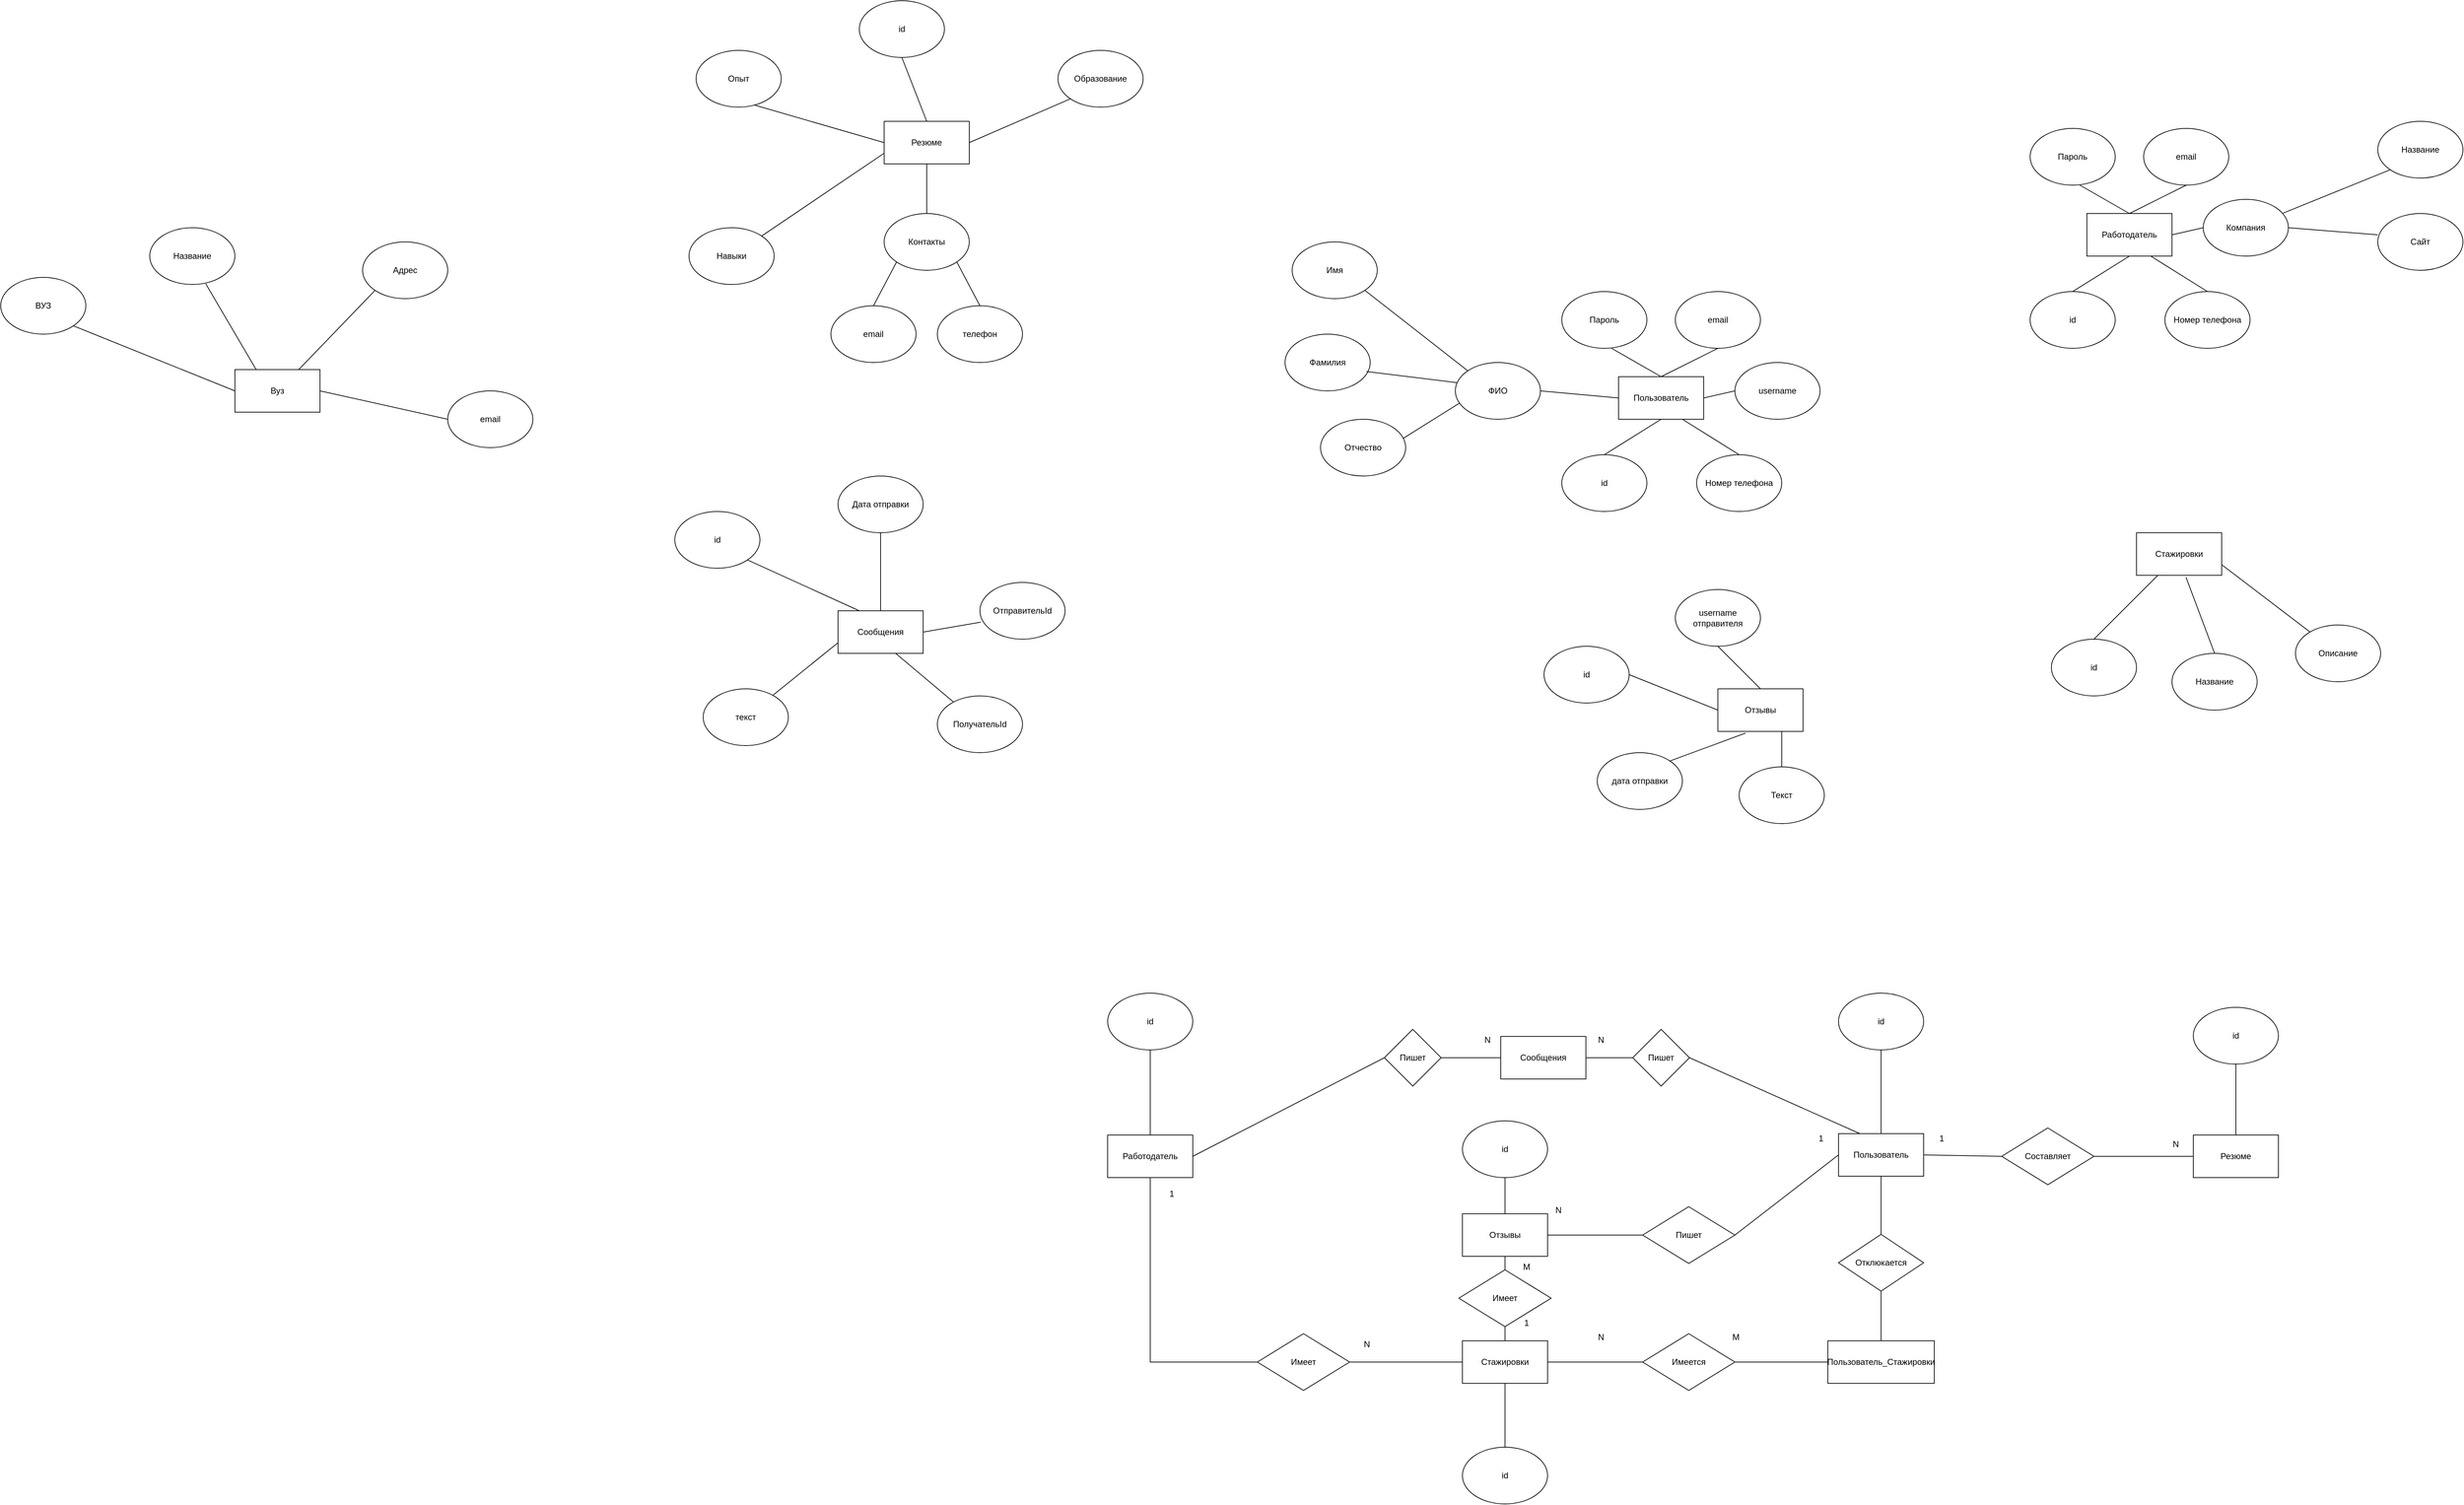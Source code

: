 <mxfile version="25.0.3">
  <diagram name="Страница — 1" id="295Qwzn2GE-KxjHTh411">
    <mxGraphModel dx="5949" dy="3119" grid="1" gridSize="10" guides="1" tooltips="1" connect="1" arrows="1" fold="1" page="1" pageScale="1" pageWidth="827" pageHeight="1169" math="0" shadow="0">
      <root>
        <mxCell id="0" />
        <mxCell id="1" parent="0" />
        <mxCell id="BakAv0Op0QZZxzusyK7l-1" value="Пользователь" style="rounded=0;whiteSpace=wrap;html=1;" parent="1" vertex="1">
          <mxGeometry x="520" y="300" width="120" height="60" as="geometry" />
        </mxCell>
        <mxCell id="BakAv0Op0QZZxzusyK7l-3" value="Сообщения" style="rounded=0;whiteSpace=wrap;html=1;" parent="1" vertex="1">
          <mxGeometry x="-580" y="630" width="120" height="60" as="geometry" />
        </mxCell>
        <mxCell id="BakAv0Op0QZZxzusyK7l-4" value="Отзывы" style="rounded=0;whiteSpace=wrap;html=1;" parent="1" vertex="1">
          <mxGeometry x="660" y="740" width="120" height="60" as="geometry" />
        </mxCell>
        <mxCell id="BakAv0Op0QZZxzusyK7l-5" value="Резюме" style="rounded=0;whiteSpace=wrap;html=1;" parent="1" vertex="1">
          <mxGeometry x="-515" y="-60" width="120" height="60" as="geometry" />
        </mxCell>
        <mxCell id="BakAv0Op0QZZxzusyK7l-9" value="ФИО" style="ellipse;whiteSpace=wrap;html=1;" parent="1" vertex="1">
          <mxGeometry x="290" y="280" width="120" height="80" as="geometry" />
        </mxCell>
        <mxCell id="BakAv0Op0QZZxzusyK7l-11" value="Пароль" style="ellipse;whiteSpace=wrap;html=1;" parent="1" vertex="1">
          <mxGeometry x="440" y="180" width="120" height="80" as="geometry" />
        </mxCell>
        <mxCell id="BakAv0Op0QZZxzusyK7l-12" value="email" style="ellipse;whiteSpace=wrap;html=1;" parent="1" vertex="1">
          <mxGeometry x="600" y="180" width="120" height="80" as="geometry" />
        </mxCell>
        <mxCell id="BakAv0Op0QZZxzusyK7l-15" value="" style="endArrow=none;html=1;rounded=0;exitX=0.585;exitY=1;exitDx=0;exitDy=0;exitPerimeter=0;entryX=0.5;entryY=0;entryDx=0;entryDy=0;" parent="1" source="BakAv0Op0QZZxzusyK7l-11" target="BakAv0Op0QZZxzusyK7l-1" edge="1">
          <mxGeometry width="50" height="50" relative="1" as="geometry">
            <mxPoint x="590" y="530" as="sourcePoint" />
            <mxPoint x="640" y="480" as="targetPoint" />
          </mxGeometry>
        </mxCell>
        <mxCell id="BakAv0Op0QZZxzusyK7l-16" value="" style="endArrow=none;html=1;rounded=0;entryX=0.5;entryY=1;entryDx=0;entryDy=0;exitX=0.5;exitY=0;exitDx=0;exitDy=0;" parent="1" source="BakAv0Op0QZZxzusyK7l-1" target="BakAv0Op0QZZxzusyK7l-12" edge="1">
          <mxGeometry width="50" height="50" relative="1" as="geometry">
            <mxPoint x="670" y="400" as="sourcePoint" />
            <mxPoint x="720" y="350" as="targetPoint" />
          </mxGeometry>
        </mxCell>
        <mxCell id="BakAv0Op0QZZxzusyK7l-17" value="username" style="ellipse;whiteSpace=wrap;html=1;" parent="1" vertex="1">
          <mxGeometry x="684" y="280" width="120" height="80" as="geometry" />
        </mxCell>
        <mxCell id="BakAv0Op0QZZxzusyK7l-18" value="" style="endArrow=none;html=1;rounded=0;entryX=0;entryY=0.5;entryDx=0;entryDy=0;exitX=1;exitY=0.5;exitDx=0;exitDy=0;" parent="1" source="BakAv0Op0QZZxzusyK7l-1" target="BakAv0Op0QZZxzusyK7l-17" edge="1">
          <mxGeometry width="50" height="50" relative="1" as="geometry">
            <mxPoint x="580" y="470" as="sourcePoint" />
            <mxPoint x="630" y="420" as="targetPoint" />
          </mxGeometry>
        </mxCell>
        <mxCell id="BakAv0Op0QZZxzusyK7l-19" value="Номер телефона" style="ellipse;whiteSpace=wrap;html=1;" parent="1" vertex="1">
          <mxGeometry x="630" y="410" width="120" height="80" as="geometry" />
        </mxCell>
        <mxCell id="BakAv0Op0QZZxzusyK7l-20" value="" style="endArrow=none;html=1;rounded=0;entryX=0.75;entryY=1;entryDx=0;entryDy=0;exitX=0.5;exitY=0;exitDx=0;exitDy=0;" parent="1" source="BakAv0Op0QZZxzusyK7l-19" target="BakAv0Op0QZZxzusyK7l-1" edge="1">
          <mxGeometry width="50" height="50" relative="1" as="geometry">
            <mxPoint x="470" y="560" as="sourcePoint" />
            <mxPoint x="520" y="510" as="targetPoint" />
          </mxGeometry>
        </mxCell>
        <mxCell id="BakAv0Op0QZZxzusyK7l-21" value="id" style="ellipse;whiteSpace=wrap;html=1;" parent="1" vertex="1">
          <mxGeometry x="440" y="410" width="120" height="80" as="geometry" />
        </mxCell>
        <mxCell id="BakAv0Op0QZZxzusyK7l-23" value="" style="endArrow=none;html=1;rounded=0;entryX=0.5;entryY=1;entryDx=0;entryDy=0;exitX=0.5;exitY=0;exitDx=0;exitDy=0;" parent="1" source="BakAv0Op0QZZxzusyK7l-21" target="BakAv0Op0QZZxzusyK7l-1" edge="1">
          <mxGeometry width="50" height="50" relative="1" as="geometry">
            <mxPoint x="590" y="570" as="sourcePoint" />
            <mxPoint x="640" y="520" as="targetPoint" />
          </mxGeometry>
        </mxCell>
        <mxCell id="BakAv0Op0QZZxzusyK7l-44" value="Стажировки" style="rounded=0;whiteSpace=wrap;html=1;" parent="1" vertex="1">
          <mxGeometry x="1250" y="520" width="120" height="60" as="geometry" />
        </mxCell>
        <mxCell id="BakAv0Op0QZZxzusyK7l-47" value="id" style="ellipse;whiteSpace=wrap;html=1;" parent="1" vertex="1">
          <mxGeometry x="1130" y="670" width="120" height="80" as="geometry" />
        </mxCell>
        <mxCell id="BakAv0Op0QZZxzusyK7l-48" value="" style="endArrow=none;html=1;rounded=0;entryX=0.25;entryY=1;entryDx=0;entryDy=0;exitX=0.5;exitY=0;exitDx=0;exitDy=0;" parent="1" source="BakAv0Op0QZZxzusyK7l-47" target="BakAv0Op0QZZxzusyK7l-44" edge="1">
          <mxGeometry width="50" height="50" relative="1" as="geometry">
            <mxPoint x="1320" y="740" as="sourcePoint" />
            <mxPoint x="1370" y="690" as="targetPoint" />
          </mxGeometry>
        </mxCell>
        <mxCell id="BakAv0Op0QZZxzusyK7l-53" value="Работодатель" style="rounded=0;whiteSpace=wrap;html=1;" parent="1" vertex="1">
          <mxGeometry x="-200" y="1369" width="120" height="60" as="geometry" />
        </mxCell>
        <mxCell id="BakAv0Op0QZZxzusyK7l-54" value="id" style="ellipse;whiteSpace=wrap;html=1;" parent="1" vertex="1">
          <mxGeometry x="-200" y="1169" width="120" height="80" as="geometry" />
        </mxCell>
        <mxCell id="BakAv0Op0QZZxzusyK7l-57" value="Имеется" style="rhombus;whiteSpace=wrap;html=1;" parent="1" vertex="1">
          <mxGeometry x="554" y="1649" width="130" height="80" as="geometry" />
        </mxCell>
        <mxCell id="BakAv0Op0QZZxzusyK7l-58" value="Стажировки" style="rounded=0;whiteSpace=wrap;html=1;" parent="1" vertex="1">
          <mxGeometry x="300" y="1659" width="120" height="60" as="geometry" />
        </mxCell>
        <mxCell id="BakAv0Op0QZZxzusyK7l-59" value="id" style="ellipse;whiteSpace=wrap;html=1;" parent="1" vertex="1">
          <mxGeometry x="300" y="1809" width="120" height="80" as="geometry" />
        </mxCell>
        <mxCell id="BakAv0Op0QZZxzusyK7l-60" value="" style="endArrow=none;html=1;rounded=0;entryX=0.5;entryY=1;entryDx=0;entryDy=0;exitX=0.5;exitY=0;exitDx=0;exitDy=0;" parent="1" source="BakAv0Op0QZZxzusyK7l-53" target="BakAv0Op0QZZxzusyK7l-54" edge="1">
          <mxGeometry width="50" height="50" relative="1" as="geometry">
            <mxPoint x="-140" y="1299" as="sourcePoint" />
            <mxPoint x="-90" y="1249" as="targetPoint" />
          </mxGeometry>
        </mxCell>
        <mxCell id="BakAv0Op0QZZxzusyK7l-68" value="1" style="text;html=1;align=center;verticalAlign=middle;resizable=0;points=[];autosize=1;strokeColor=none;fillColor=none;" parent="1" vertex="1">
          <mxGeometry x="375" y="1619" width="30" height="30" as="geometry" />
        </mxCell>
        <mxCell id="BakAv0Op0QZZxzusyK7l-69" value="1" style="text;html=1;align=center;verticalAlign=middle;resizable=0;points=[];autosize=1;strokeColor=none;fillColor=none;" parent="1" vertex="1">
          <mxGeometry x="-125" y="1437" width="30" height="30" as="geometry" />
        </mxCell>
        <mxCell id="8bTpmSat7IOIBBQfmD_l-1" value="Работодатель" style="rounded=0;whiteSpace=wrap;html=1;" parent="1" vertex="1">
          <mxGeometry x="1180" y="70" width="120" height="60" as="geometry" />
        </mxCell>
        <mxCell id="8bTpmSat7IOIBBQfmD_l-3" value="Пароль" style="ellipse;whiteSpace=wrap;html=1;" parent="1" vertex="1">
          <mxGeometry x="1100" y="-50" width="120" height="80" as="geometry" />
        </mxCell>
        <mxCell id="8bTpmSat7IOIBBQfmD_l-4" value="email" style="ellipse;whiteSpace=wrap;html=1;" parent="1" vertex="1">
          <mxGeometry x="1260" y="-50" width="120" height="80" as="geometry" />
        </mxCell>
        <mxCell id="8bTpmSat7IOIBBQfmD_l-5" value="" style="endArrow=none;html=1;rounded=0;exitX=0.585;exitY=1;exitDx=0;exitDy=0;exitPerimeter=0;entryX=0.5;entryY=0;entryDx=0;entryDy=0;" parent="1" source="8bTpmSat7IOIBBQfmD_l-3" target="8bTpmSat7IOIBBQfmD_l-1" edge="1">
          <mxGeometry width="50" height="50" relative="1" as="geometry">
            <mxPoint x="1250" y="300" as="sourcePoint" />
            <mxPoint x="1300" y="250" as="targetPoint" />
          </mxGeometry>
        </mxCell>
        <mxCell id="8bTpmSat7IOIBBQfmD_l-6" value="" style="endArrow=none;html=1;rounded=0;entryX=0.5;entryY=1;entryDx=0;entryDy=0;exitX=0.5;exitY=0;exitDx=0;exitDy=0;" parent="1" source="8bTpmSat7IOIBBQfmD_l-1" target="8bTpmSat7IOIBBQfmD_l-4" edge="1">
          <mxGeometry width="50" height="50" relative="1" as="geometry">
            <mxPoint x="1330" y="170" as="sourcePoint" />
            <mxPoint x="1380" y="120" as="targetPoint" />
          </mxGeometry>
        </mxCell>
        <mxCell id="8bTpmSat7IOIBBQfmD_l-7" value="Компания" style="ellipse;whiteSpace=wrap;html=1;" parent="1" vertex="1">
          <mxGeometry x="1344" y="50" width="120" height="80" as="geometry" />
        </mxCell>
        <mxCell id="8bTpmSat7IOIBBQfmD_l-8" value="" style="endArrow=none;html=1;rounded=0;entryX=0;entryY=0.5;entryDx=0;entryDy=0;exitX=1;exitY=0.5;exitDx=0;exitDy=0;" parent="1" source="8bTpmSat7IOIBBQfmD_l-1" target="8bTpmSat7IOIBBQfmD_l-7" edge="1">
          <mxGeometry width="50" height="50" relative="1" as="geometry">
            <mxPoint x="1240" y="240" as="sourcePoint" />
            <mxPoint x="1290" y="190" as="targetPoint" />
          </mxGeometry>
        </mxCell>
        <mxCell id="8bTpmSat7IOIBBQfmD_l-9" value="Номер телефона" style="ellipse;whiteSpace=wrap;html=1;" parent="1" vertex="1">
          <mxGeometry x="1290" y="180" width="120" height="80" as="geometry" />
        </mxCell>
        <mxCell id="8bTpmSat7IOIBBQfmD_l-10" value="" style="endArrow=none;html=1;rounded=0;entryX=0.75;entryY=1;entryDx=0;entryDy=0;exitX=0.5;exitY=0;exitDx=0;exitDy=0;" parent="1" source="8bTpmSat7IOIBBQfmD_l-9" target="8bTpmSat7IOIBBQfmD_l-1" edge="1">
          <mxGeometry width="50" height="50" relative="1" as="geometry">
            <mxPoint x="1130" y="330" as="sourcePoint" />
            <mxPoint x="1180" y="280" as="targetPoint" />
          </mxGeometry>
        </mxCell>
        <mxCell id="8bTpmSat7IOIBBQfmD_l-11" value="id" style="ellipse;whiteSpace=wrap;html=1;" parent="1" vertex="1">
          <mxGeometry x="1100" y="180" width="120" height="80" as="geometry" />
        </mxCell>
        <mxCell id="8bTpmSat7IOIBBQfmD_l-12" value="" style="endArrow=none;html=1;rounded=0;entryX=0.5;entryY=1;entryDx=0;entryDy=0;exitX=0.5;exitY=0;exitDx=0;exitDy=0;" parent="1" source="8bTpmSat7IOIBBQfmD_l-11" target="8bTpmSat7IOIBBQfmD_l-1" edge="1">
          <mxGeometry width="50" height="50" relative="1" as="geometry">
            <mxPoint x="1250" y="340" as="sourcePoint" />
            <mxPoint x="1300" y="290" as="targetPoint" />
          </mxGeometry>
        </mxCell>
        <mxCell id="8bTpmSat7IOIBBQfmD_l-13" value="Название" style="ellipse;whiteSpace=wrap;html=1;" parent="1" vertex="1">
          <mxGeometry x="1590" y="-60" width="120" height="80" as="geometry" />
        </mxCell>
        <mxCell id="8bTpmSat7IOIBBQfmD_l-14" value="" style="endArrow=none;html=1;rounded=0;entryX=0;entryY=1;entryDx=0;entryDy=0;exitX=0.938;exitY=0.243;exitDx=0;exitDy=0;exitPerimeter=0;" parent="1" source="8bTpmSat7IOIBBQfmD_l-7" target="8bTpmSat7IOIBBQfmD_l-13" edge="1">
          <mxGeometry width="50" height="50" relative="1" as="geometry">
            <mxPoint x="1580" y="110" as="sourcePoint" />
            <mxPoint x="1630" y="60" as="targetPoint" />
          </mxGeometry>
        </mxCell>
        <mxCell id="8bTpmSat7IOIBBQfmD_l-15" value="Сайт" style="ellipse;whiteSpace=wrap;html=1;" parent="1" vertex="1">
          <mxGeometry x="1590" y="70" width="120" height="80" as="geometry" />
        </mxCell>
        <mxCell id="8bTpmSat7IOIBBQfmD_l-16" value="" style="endArrow=none;html=1;rounded=0;entryX=0;entryY=0.375;entryDx=0;entryDy=0;entryPerimeter=0;exitX=1;exitY=0.5;exitDx=0;exitDy=0;" parent="1" source="8bTpmSat7IOIBBQfmD_l-7" target="8bTpmSat7IOIBBQfmD_l-15" edge="1">
          <mxGeometry width="50" height="50" relative="1" as="geometry">
            <mxPoint x="1510" y="200" as="sourcePoint" />
            <mxPoint x="1560" y="150" as="targetPoint" />
          </mxGeometry>
        </mxCell>
        <mxCell id="8bTpmSat7IOIBBQfmD_l-17" value="id" style="ellipse;whiteSpace=wrap;html=1;" parent="1" vertex="1">
          <mxGeometry x="415" y="680" width="120" height="80" as="geometry" />
        </mxCell>
        <mxCell id="8bTpmSat7IOIBBQfmD_l-18" value="дата отправки" style="ellipse;whiteSpace=wrap;html=1;" parent="1" vertex="1">
          <mxGeometry x="490" y="830" width="120" height="80" as="geometry" />
        </mxCell>
        <mxCell id="8bTpmSat7IOIBBQfmD_l-19" value="Текст" style="ellipse;whiteSpace=wrap;html=1;" parent="1" vertex="1">
          <mxGeometry x="690" y="850" width="120" height="80" as="geometry" />
        </mxCell>
        <mxCell id="8bTpmSat7IOIBBQfmD_l-20" value="" style="endArrow=none;html=1;rounded=0;entryX=0;entryY=0.5;entryDx=0;entryDy=0;exitX=1;exitY=0.5;exitDx=0;exitDy=0;" parent="1" source="8bTpmSat7IOIBBQfmD_l-17" target="BakAv0Op0QZZxzusyK7l-4" edge="1">
          <mxGeometry width="50" height="50" relative="1" as="geometry">
            <mxPoint x="500" y="820" as="sourcePoint" />
            <mxPoint x="550" y="770" as="targetPoint" />
          </mxGeometry>
        </mxCell>
        <mxCell id="8bTpmSat7IOIBBQfmD_l-21" value="" style="endArrow=none;html=1;rounded=0;entryX=0.325;entryY=1.04;entryDx=0;entryDy=0;entryPerimeter=0;exitX=1;exitY=0;exitDx=0;exitDy=0;" parent="1" source="8bTpmSat7IOIBBQfmD_l-18" target="BakAv0Op0QZZxzusyK7l-4" edge="1">
          <mxGeometry width="50" height="50" relative="1" as="geometry">
            <mxPoint x="560" y="880" as="sourcePoint" />
            <mxPoint x="610" y="830" as="targetPoint" />
          </mxGeometry>
        </mxCell>
        <mxCell id="8bTpmSat7IOIBBQfmD_l-22" value="" style="endArrow=none;html=1;rounded=0;entryX=0.75;entryY=1;entryDx=0;entryDy=0;exitX=0.5;exitY=0;exitDx=0;exitDy=0;" parent="1" source="8bTpmSat7IOIBBQfmD_l-19" target="BakAv0Op0QZZxzusyK7l-4" edge="1">
          <mxGeometry width="50" height="50" relative="1" as="geometry">
            <mxPoint x="750" y="870" as="sourcePoint" />
            <mxPoint x="800" y="820" as="targetPoint" />
          </mxGeometry>
        </mxCell>
        <mxCell id="8bTpmSat7IOIBBQfmD_l-23" value="id" style="ellipse;whiteSpace=wrap;html=1;" parent="1" vertex="1">
          <mxGeometry x="-810" y="490" width="120" height="80" as="geometry" />
        </mxCell>
        <mxCell id="8bTpmSat7IOIBBQfmD_l-24" value="Дата отправки" style="ellipse;whiteSpace=wrap;html=1;" parent="1" vertex="1">
          <mxGeometry x="-580" y="440" width="120" height="80" as="geometry" />
        </mxCell>
        <mxCell id="8bTpmSat7IOIBBQfmD_l-25" value="ОтправительId" style="ellipse;whiteSpace=wrap;html=1;" parent="1" vertex="1">
          <mxGeometry x="-380" y="590" width="120" height="80" as="geometry" />
        </mxCell>
        <mxCell id="8bTpmSat7IOIBBQfmD_l-26" value="текст" style="ellipse;whiteSpace=wrap;html=1;" parent="1" vertex="1">
          <mxGeometry x="-770" y="740" width="120" height="80" as="geometry" />
        </mxCell>
        <mxCell id="8bTpmSat7IOIBBQfmD_l-27" value="username отправителя" style="ellipse;whiteSpace=wrap;html=1;" parent="1" vertex="1">
          <mxGeometry x="600" y="600" width="120" height="80" as="geometry" />
        </mxCell>
        <mxCell id="8bTpmSat7IOIBBQfmD_l-28" value="" style="endArrow=none;html=1;rounded=0;entryX=0.5;entryY=1;entryDx=0;entryDy=0;exitX=0.5;exitY=0;exitDx=0;exitDy=0;" parent="1" source="BakAv0Op0QZZxzusyK7l-4" target="8bTpmSat7IOIBBQfmD_l-27" edge="1">
          <mxGeometry width="50" height="50" relative="1" as="geometry">
            <mxPoint x="680" y="750" as="sourcePoint" />
            <mxPoint x="730" y="700" as="targetPoint" />
          </mxGeometry>
        </mxCell>
        <mxCell id="8bTpmSat7IOIBBQfmD_l-29" value="" style="endArrow=none;html=1;rounded=0;entryX=0;entryY=0.75;entryDx=0;entryDy=0;" parent="1" source="8bTpmSat7IOIBBQfmD_l-26" target="BakAv0Op0QZZxzusyK7l-3" edge="1">
          <mxGeometry width="50" height="50" relative="1" as="geometry">
            <mxPoint x="-690" y="680" as="sourcePoint" />
            <mxPoint x="-640" y="630" as="targetPoint" />
          </mxGeometry>
        </mxCell>
        <mxCell id="8bTpmSat7IOIBBQfmD_l-30" value="" style="endArrow=none;html=1;rounded=0;entryX=0.25;entryY=0;entryDx=0;entryDy=0;exitX=1;exitY=1;exitDx=0;exitDy=0;" parent="1" source="8bTpmSat7IOIBBQfmD_l-23" target="BakAv0Op0QZZxzusyK7l-3" edge="1">
          <mxGeometry width="50" height="50" relative="1" as="geometry">
            <mxPoint x="-730" y="640" as="sourcePoint" />
            <mxPoint x="-680" y="590" as="targetPoint" />
          </mxGeometry>
        </mxCell>
        <mxCell id="8bTpmSat7IOIBBQfmD_l-31" value="" style="endArrow=none;html=1;rounded=0;entryX=0.5;entryY=1;entryDx=0;entryDy=0;exitX=0.5;exitY=0;exitDx=0;exitDy=0;" parent="1" source="BakAv0Op0QZZxzusyK7l-3" target="8bTpmSat7IOIBBQfmD_l-24" edge="1">
          <mxGeometry width="50" height="50" relative="1" as="geometry">
            <mxPoint x="-500" y="620" as="sourcePoint" />
            <mxPoint x="-450" y="570" as="targetPoint" />
          </mxGeometry>
        </mxCell>
        <mxCell id="8bTpmSat7IOIBBQfmD_l-32" value="" style="endArrow=none;html=1;rounded=0;entryX=0.011;entryY=0.7;entryDx=0;entryDy=0;entryPerimeter=0;exitX=1;exitY=0.5;exitDx=0;exitDy=0;" parent="1" source="BakAv0Op0QZZxzusyK7l-3" target="8bTpmSat7IOIBBQfmD_l-25" edge="1">
          <mxGeometry width="50" height="50" relative="1" as="geometry">
            <mxPoint x="-440" y="760" as="sourcePoint" />
            <mxPoint x="-390" y="710" as="targetPoint" />
          </mxGeometry>
        </mxCell>
        <mxCell id="eR9YOrlXzDN1ILn9ln-8-1" value="Пользователь" style="rounded=0;whiteSpace=wrap;html=1;" parent="1" vertex="1">
          <mxGeometry x="830" y="1367" width="120" height="60" as="geometry" />
        </mxCell>
        <mxCell id="eR9YOrlXzDN1ILn9ln-8-2" value="id" style="ellipse;whiteSpace=wrap;html=1;" parent="1" vertex="1">
          <mxGeometry x="830" y="1169" width="120" height="80" as="geometry" />
        </mxCell>
        <mxCell id="eR9YOrlXzDN1ILn9ln-8-3" value="Отклюкается" style="rhombus;whiteSpace=wrap;html=1;" parent="1" vertex="1">
          <mxGeometry x="830" y="1509" width="120" height="80" as="geometry" />
        </mxCell>
        <mxCell id="eR9YOrlXzDN1ILn9ln-8-4" value="" style="endArrow=none;html=1;rounded=0;entryX=0.5;entryY=1;entryDx=0;entryDy=0;exitX=0.5;exitY=0;exitDx=0;exitDy=0;" parent="1" source="eR9YOrlXzDN1ILn9ln-8-1" target="eR9YOrlXzDN1ILn9ln-8-2" edge="1">
          <mxGeometry width="50" height="50" relative="1" as="geometry">
            <mxPoint x="890" y="1299" as="sourcePoint" />
            <mxPoint x="940" y="1249" as="targetPoint" />
          </mxGeometry>
        </mxCell>
        <mxCell id="eR9YOrlXzDN1ILn9ln-8-5" value="" style="endArrow=none;html=1;rounded=0;entryX=0.5;entryY=1;entryDx=0;entryDy=0;exitX=0.5;exitY=0;exitDx=0;exitDy=0;" parent="1" source="eR9YOrlXzDN1ILn9ln-8-3" target="eR9YOrlXzDN1ILn9ln-8-1" edge="1">
          <mxGeometry width="50" height="50" relative="1" as="geometry">
            <mxPoint x="920" y="1549" as="sourcePoint" />
            <mxPoint x="920" y="1429" as="targetPoint" />
          </mxGeometry>
        </mxCell>
        <mxCell id="eR9YOrlXzDN1ILn9ln-8-7" value="Пользователь_Стажировки" style="rounded=0;whiteSpace=wrap;html=1;" parent="1" vertex="1">
          <mxGeometry x="815" y="1659" width="150" height="60" as="geometry" />
        </mxCell>
        <mxCell id="eR9YOrlXzDN1ILn9ln-8-8" value="N" style="text;html=1;align=center;verticalAlign=middle;resizable=0;points=[];autosize=1;strokeColor=none;fillColor=none;" parent="1" vertex="1">
          <mxGeometry x="480" y="1639" width="30" height="30" as="geometry" />
        </mxCell>
        <mxCell id="eR9YOrlXzDN1ILn9ln-8-9" value="M" style="text;html=1;align=center;verticalAlign=middle;resizable=0;points=[];autosize=1;strokeColor=none;fillColor=none;" parent="1" vertex="1">
          <mxGeometry x="670" y="1639" width="30" height="30" as="geometry" />
        </mxCell>
        <mxCell id="eR9YOrlXzDN1ILn9ln-8-10" value="" style="endArrow=none;html=1;rounded=0;entryX=0;entryY=0.5;entryDx=0;entryDy=0;exitX=1;exitY=0.5;exitDx=0;exitDy=0;" parent="1" source="BakAv0Op0QZZxzusyK7l-57" target="eR9YOrlXzDN1ILn9ln-8-7" edge="1">
          <mxGeometry width="50" height="50" relative="1" as="geometry">
            <mxPoint x="440" y="1649" as="sourcePoint" />
            <mxPoint x="490" y="1599" as="targetPoint" />
          </mxGeometry>
        </mxCell>
        <mxCell id="eR9YOrlXzDN1ILn9ln-8-25" value="Резюме" style="rounded=0;whiteSpace=wrap;html=1;" parent="1" vertex="1">
          <mxGeometry x="1330" y="1369" width="120" height="60" as="geometry" />
        </mxCell>
        <mxCell id="eR9YOrlXzDN1ILn9ln-8-26" value="id" style="ellipse;whiteSpace=wrap;html=1;" parent="1" vertex="1">
          <mxGeometry x="1330" y="1189" width="120" height="80" as="geometry" />
        </mxCell>
        <mxCell id="eR9YOrlXzDN1ILn9ln-8-28" value="" style="endArrow=none;html=1;rounded=0;entryX=0.5;entryY=1;entryDx=0;entryDy=0;exitX=0.5;exitY=0;exitDx=0;exitDy=0;" parent="1" source="eR9YOrlXzDN1ILn9ln-8-25" target="eR9YOrlXzDN1ILn9ln-8-26" edge="1">
          <mxGeometry width="50" height="50" relative="1" as="geometry">
            <mxPoint x="1520" y="1479" as="sourcePoint" />
            <mxPoint x="1570" y="1429" as="targetPoint" />
          </mxGeometry>
        </mxCell>
        <mxCell id="eR9YOrlXzDN1ILn9ln-8-30" value="N" style="text;html=1;align=center;verticalAlign=middle;resizable=0;points=[];autosize=1;strokeColor=none;fillColor=none;" parent="1" vertex="1">
          <mxGeometry x="1290" y="1367" width="30" height="30" as="geometry" />
        </mxCell>
        <mxCell id="eR9YOrlXzDN1ILn9ln-8-33" value="" style="endArrow=none;html=1;rounded=0;exitX=1;exitY=0.5;exitDx=0;exitDy=0;entryX=0;entryY=0.5;entryDx=0;entryDy=0;" parent="1" source="eR9YOrlXzDN1ILn9ln-8-1" target="eR9YOrlXzDN1ILn9ln-8-34" edge="1">
          <mxGeometry width="50" height="50" relative="1" as="geometry">
            <mxPoint x="1030" y="1449" as="sourcePoint" />
            <mxPoint x="1060" y="1389" as="targetPoint" />
          </mxGeometry>
        </mxCell>
        <mxCell id="eR9YOrlXzDN1ILn9ln-8-34" value="Составляет" style="rhombus;whiteSpace=wrap;html=1;" parent="1" vertex="1">
          <mxGeometry x="1060" y="1359" width="130" height="80" as="geometry" />
        </mxCell>
        <mxCell id="eR9YOrlXzDN1ILn9ln-8-35" value="" style="endArrow=none;html=1;rounded=0;entryX=0;entryY=0.5;entryDx=0;entryDy=0;exitX=1;exitY=0.5;exitDx=0;exitDy=0;" parent="1" source="eR9YOrlXzDN1ILn9ln-8-34" target="eR9YOrlXzDN1ILn9ln-8-25" edge="1">
          <mxGeometry width="50" height="50" relative="1" as="geometry">
            <mxPoint x="1190" y="1539" as="sourcePoint" />
            <mxPoint x="1320" y="1397" as="targetPoint" />
          </mxGeometry>
        </mxCell>
        <mxCell id="eR9YOrlXzDN1ILn9ln-8-37" value="" style="endArrow=none;html=1;rounded=0;entryX=0.5;entryY=1;entryDx=0;entryDy=0;exitX=0.5;exitY=0;exitDx=0;exitDy=0;" parent="1" source="BakAv0Op0QZZxzusyK7l-59" target="BakAv0Op0QZZxzusyK7l-58" edge="1">
          <mxGeometry width="50" height="50" relative="1" as="geometry">
            <mxPoint x="300" y="1809" as="sourcePoint" />
            <mxPoint x="350" y="1759" as="targetPoint" />
          </mxGeometry>
        </mxCell>
        <mxCell id="eR9YOrlXzDN1ILn9ln-8-38" value="" style="endArrow=none;html=1;rounded=0;entryX=0.581;entryY=1.045;entryDx=0;entryDy=0;entryPerimeter=0;exitX=0.5;exitY=0;exitDx=0;exitDy=0;" parent="1" source="eR9YOrlXzDN1ILn9ln-8-39" target="BakAv0Op0QZZxzusyK7l-44" edge="1">
          <mxGeometry width="50" height="50" relative="1" as="geometry">
            <mxPoint x="1370" y="740" as="sourcePoint" />
            <mxPoint x="1420" y="690" as="targetPoint" />
          </mxGeometry>
        </mxCell>
        <mxCell id="eR9YOrlXzDN1ILn9ln-8-39" value="Название" style="ellipse;whiteSpace=wrap;html=1;" parent="1" vertex="1">
          <mxGeometry x="1300" y="690" width="120" height="80" as="geometry" />
        </mxCell>
        <mxCell id="eR9YOrlXzDN1ILn9ln-8-40" value="Описание" style="ellipse;whiteSpace=wrap;html=1;" parent="1" vertex="1">
          <mxGeometry x="1474" y="650" width="120" height="80" as="geometry" />
        </mxCell>
        <mxCell id="eR9YOrlXzDN1ILn9ln-8-41" value="" style="endArrow=none;html=1;rounded=0;entryX=1;entryY=0.75;entryDx=0;entryDy=0;" parent="1" source="eR9YOrlXzDN1ILn9ln-8-40" target="BakAv0Op0QZZxzusyK7l-44" edge="1">
          <mxGeometry width="50" height="50" relative="1" as="geometry">
            <mxPoint x="1490" y="640" as="sourcePoint" />
            <mxPoint x="1540" y="590" as="targetPoint" />
          </mxGeometry>
        </mxCell>
        <mxCell id="eR9YOrlXzDN1ILn9ln-8-42" value="1" style="text;html=1;align=center;verticalAlign=middle;resizable=0;points=[];autosize=1;strokeColor=none;fillColor=none;" parent="1" vertex="1">
          <mxGeometry x="790" y="1359" width="30" height="30" as="geometry" />
        </mxCell>
        <mxCell id="eR9YOrlXzDN1ILn9ln-8-43" value="Имеет" style="rhombus;whiteSpace=wrap;html=1;" parent="1" vertex="1">
          <mxGeometry x="11" y="1649" width="130" height="80" as="geometry" />
        </mxCell>
        <mxCell id="eR9YOrlXzDN1ILn9ln-8-44" value="" style="endArrow=none;html=1;rounded=0;entryX=0;entryY=0.5;entryDx=0;entryDy=0;exitX=1;exitY=0.5;exitDx=0;exitDy=0;" parent="1" source="eR9YOrlXzDN1ILn9ln-8-43" target="BakAv0Op0QZZxzusyK7l-58" edge="1">
          <mxGeometry width="50" height="50" relative="1" as="geometry">
            <mxPoint x="180" y="1709" as="sourcePoint" />
            <mxPoint x="230" y="1659" as="targetPoint" />
          </mxGeometry>
        </mxCell>
        <mxCell id="eR9YOrlXzDN1ILn9ln-8-45" value="N" style="text;html=1;align=center;verticalAlign=middle;resizable=0;points=[];autosize=1;strokeColor=none;fillColor=none;" parent="1" vertex="1">
          <mxGeometry x="150" y="1649" width="30" height="30" as="geometry" />
        </mxCell>
        <mxCell id="eR9YOrlXzDN1ILn9ln-8-46" value="" style="endArrow=none;html=1;rounded=0;entryX=0.5;entryY=1;entryDx=0;entryDy=0;exitX=0;exitY=0.5;exitDx=0;exitDy=0;" parent="1" source="eR9YOrlXzDN1ILn9ln-8-43" target="BakAv0Op0QZZxzusyK7l-53" edge="1">
          <mxGeometry width="50" height="50" relative="1" as="geometry">
            <mxPoint x="-140" y="1559" as="sourcePoint" />
            <mxPoint x="-90" y="1509" as="targetPoint" />
            <Array as="points">
              <mxPoint x="-140" y="1689" />
            </Array>
          </mxGeometry>
        </mxCell>
        <mxCell id="eR9YOrlXzDN1ILn9ln-8-47" value="" style="endArrow=none;html=1;rounded=0;entryX=0;entryY=0.5;entryDx=0;entryDy=0;exitX=1;exitY=0.5;exitDx=0;exitDy=0;" parent="1" source="BakAv0Op0QZZxzusyK7l-58" target="BakAv0Op0QZZxzusyK7l-57" edge="1">
          <mxGeometry width="50" height="50" relative="1" as="geometry">
            <mxPoint x="400" y="1799" as="sourcePoint" />
            <mxPoint x="450" y="1749" as="targetPoint" />
          </mxGeometry>
        </mxCell>
        <mxCell id="eR9YOrlXzDN1ILn9ln-8-48" value="" style="endArrow=none;html=1;rounded=0;entryX=0.5;entryY=1;entryDx=0;entryDy=0;exitX=0.5;exitY=0;exitDx=0;exitDy=0;" parent="1" source="eR9YOrlXzDN1ILn9ln-8-7" target="eR9YOrlXzDN1ILn9ln-8-3" edge="1">
          <mxGeometry width="50" height="50" relative="1" as="geometry">
            <mxPoint x="880" y="1649" as="sourcePoint" />
            <mxPoint x="930" y="1599" as="targetPoint" />
          </mxGeometry>
        </mxCell>
        <mxCell id="eR9YOrlXzDN1ILn9ln-8-49" value="Отзывы" style="rounded=0;whiteSpace=wrap;html=1;" parent="1" vertex="1">
          <mxGeometry x="300" y="1480" width="120" height="60" as="geometry" />
        </mxCell>
        <mxCell id="eR9YOrlXzDN1ILn9ln-8-50" value="Пишет" style="rhombus;whiteSpace=wrap;html=1;" parent="1" vertex="1">
          <mxGeometry x="554" y="1470" width="130" height="80" as="geometry" />
        </mxCell>
        <mxCell id="eR9YOrlXzDN1ILn9ln-8-51" value="Имеет" style="rhombus;whiteSpace=wrap;html=1;" parent="1" vertex="1">
          <mxGeometry x="295" y="1559" width="130" height="80" as="geometry" />
        </mxCell>
        <mxCell id="eR9YOrlXzDN1ILn9ln-8-53" value="" style="endArrow=none;html=1;rounded=0;entryX=0;entryY=0.5;entryDx=0;entryDy=0;exitX=1;exitY=0.5;exitDx=0;exitDy=0;" parent="1" source="eR9YOrlXzDN1ILn9ln-8-50" target="eR9YOrlXzDN1ILn9ln-8-1" edge="1">
          <mxGeometry width="50" height="50" relative="1" as="geometry">
            <mxPoint x="720" y="1469" as="sourcePoint" />
            <mxPoint x="770" y="1419" as="targetPoint" />
          </mxGeometry>
        </mxCell>
        <mxCell id="eR9YOrlXzDN1ILn9ln-8-54" value="" style="endArrow=none;html=1;rounded=0;entryX=0;entryY=0.5;entryDx=0;entryDy=0;exitX=1;exitY=0.5;exitDx=0;exitDy=0;" parent="1" source="eR9YOrlXzDN1ILn9ln-8-49" target="eR9YOrlXzDN1ILn9ln-8-50" edge="1">
          <mxGeometry width="50" height="50" relative="1" as="geometry">
            <mxPoint x="450" y="1529" as="sourcePoint" />
            <mxPoint x="500" y="1479" as="targetPoint" />
          </mxGeometry>
        </mxCell>
        <mxCell id="eR9YOrlXzDN1ILn9ln-8-57" value="" style="endArrow=none;html=1;rounded=0;entryX=0.5;entryY=1;entryDx=0;entryDy=0;exitX=0.5;exitY=0;exitDx=0;exitDy=0;" parent="1" source="BakAv0Op0QZZxzusyK7l-58" target="eR9YOrlXzDN1ILn9ln-8-51" edge="1">
          <mxGeometry width="50" height="50" relative="1" as="geometry">
            <mxPoint x="330" y="1659" as="sourcePoint" />
            <mxPoint x="380" y="1609" as="targetPoint" />
          </mxGeometry>
        </mxCell>
        <mxCell id="eR9YOrlXzDN1ILn9ln-8-58" value="" style="endArrow=none;html=1;rounded=0;entryX=0.5;entryY=1;entryDx=0;entryDy=0;exitX=0.5;exitY=0;exitDx=0;exitDy=0;" parent="1" source="eR9YOrlXzDN1ILn9ln-8-51" target="eR9YOrlXzDN1ILn9ln-8-49" edge="1">
          <mxGeometry width="50" height="50" relative="1" as="geometry">
            <mxPoint x="320" y="1559" as="sourcePoint" />
            <mxPoint x="370" y="1509" as="targetPoint" />
          </mxGeometry>
        </mxCell>
        <mxCell id="eR9YOrlXzDN1ILn9ln-8-59" value="1" style="text;html=1;align=center;verticalAlign=middle;resizable=0;points=[];autosize=1;strokeColor=none;fillColor=none;" parent="1" vertex="1">
          <mxGeometry x="960" y="1359" width="30" height="30" as="geometry" />
        </mxCell>
        <mxCell id="eR9YOrlXzDN1ILn9ln-8-60" value="N" style="text;html=1;align=center;verticalAlign=middle;resizable=0;points=[];autosize=1;strokeColor=none;fillColor=none;" parent="1" vertex="1">
          <mxGeometry x="420" y="1460" width="30" height="30" as="geometry" />
        </mxCell>
        <mxCell id="eR9YOrlXzDN1ILn9ln-8-61" value="M" style="text;html=1;align=center;verticalAlign=middle;resizable=0;points=[];autosize=1;strokeColor=none;fillColor=none;" parent="1" vertex="1">
          <mxGeometry x="375" y="1540" width="30" height="30" as="geometry" />
        </mxCell>
        <mxCell id="eR9YOrlXzDN1ILn9ln-8-62" value="ПолучательId" style="ellipse;whiteSpace=wrap;html=1;" parent="1" vertex="1">
          <mxGeometry x="-440" y="750" width="120" height="80" as="geometry" />
        </mxCell>
        <mxCell id="eR9YOrlXzDN1ILn9ln-8-63" value="" style="endArrow=none;html=1;rounded=0;entryX=0.676;entryY=0.998;entryDx=0;entryDy=0;entryPerimeter=0;" parent="1" source="eR9YOrlXzDN1ILn9ln-8-62" target="BakAv0Op0QZZxzusyK7l-3" edge="1">
          <mxGeometry width="50" height="50" relative="1" as="geometry">
            <mxPoint x="-550" y="800" as="sourcePoint" />
            <mxPoint x="-500" y="750" as="targetPoint" />
          </mxGeometry>
        </mxCell>
        <mxCell id="eR9YOrlXzDN1ILn9ln-8-64" value="id" style="ellipse;whiteSpace=wrap;html=1;" parent="1" vertex="1">
          <mxGeometry x="300" y="1349" width="120" height="80" as="geometry" />
        </mxCell>
        <mxCell id="eR9YOrlXzDN1ILn9ln-8-65" value="" style="endArrow=none;html=1;rounded=0;entryX=0.5;entryY=1;entryDx=0;entryDy=0;exitX=0.5;exitY=0;exitDx=0;exitDy=0;" parent="1" source="eR9YOrlXzDN1ILn9ln-8-49" target="eR9YOrlXzDN1ILn9ln-8-64" edge="1">
          <mxGeometry width="50" height="50" relative="1" as="geometry">
            <mxPoint x="360" y="1430" as="sourcePoint" />
            <mxPoint x="420" y="1380" as="targetPoint" />
          </mxGeometry>
        </mxCell>
        <mxCell id="eR9YOrlXzDN1ILn9ln-8-69" value="" style="endArrow=none;html=1;rounded=0;exitX=1;exitY=0.5;exitDx=0;exitDy=0;entryX=0;entryY=0.5;entryDx=0;entryDy=0;" parent="1" source="BakAv0Op0QZZxzusyK7l-53" target="eR9YOrlXzDN1ILn9ln-8-75" edge="1">
          <mxGeometry width="50" height="50" relative="1" as="geometry">
            <mxPoint x="-530" y="1399" as="sourcePoint" />
            <mxPoint x="190" y="1280" as="targetPoint" />
          </mxGeometry>
        </mxCell>
        <mxCell id="eR9YOrlXzDN1ILn9ln-8-75" value="Пишет" style="rhombus;whiteSpace=wrap;html=1;" parent="1" vertex="1">
          <mxGeometry x="190" y="1220" width="80" height="80" as="geometry" />
        </mxCell>
        <mxCell id="eR9YOrlXzDN1ILn9ln-8-76" value="Сообщения" style="rounded=0;whiteSpace=wrap;html=1;" parent="1" vertex="1">
          <mxGeometry x="354" y="1230" width="120" height="60" as="geometry" />
        </mxCell>
        <mxCell id="eR9YOrlXzDN1ILn9ln-8-77" value="Пишет" style="rhombus;whiteSpace=wrap;html=1;" parent="1" vertex="1">
          <mxGeometry x="540" y="1220" width="80" height="80" as="geometry" />
        </mxCell>
        <mxCell id="eR9YOrlXzDN1ILn9ln-8-78" value="" style="endArrow=none;html=1;rounded=0;entryX=0.25;entryY=0;entryDx=0;entryDy=0;exitX=1;exitY=0.5;exitDx=0;exitDy=0;" parent="1" source="eR9YOrlXzDN1ILn9ln-8-77" target="eR9YOrlXzDN1ILn9ln-8-1" edge="1">
          <mxGeometry width="50" height="50" relative="1" as="geometry">
            <mxPoint x="700" y="1373" as="sourcePoint" />
            <mxPoint x="850" y="1300" as="targetPoint" />
          </mxGeometry>
        </mxCell>
        <mxCell id="eR9YOrlXzDN1ILn9ln-8-79" value="" style="endArrow=none;html=1;rounded=0;entryX=0;entryY=0.5;entryDx=0;entryDy=0;exitX=1;exitY=0.5;exitDx=0;exitDy=0;" parent="1" source="eR9YOrlXzDN1ILn9ln-8-76" target="eR9YOrlXzDN1ILn9ln-8-77" edge="1">
          <mxGeometry width="50" height="50" relative="1" as="geometry">
            <mxPoint x="570" y="1410" as="sourcePoint" />
            <mxPoint x="620" y="1360" as="targetPoint" />
          </mxGeometry>
        </mxCell>
        <mxCell id="eR9YOrlXzDN1ILn9ln-8-80" value="" style="endArrow=none;html=1;rounded=0;exitX=1;exitY=0.5;exitDx=0;exitDy=0;entryX=0;entryY=0.5;entryDx=0;entryDy=0;" parent="1" source="eR9YOrlXzDN1ILn9ln-8-75" target="eR9YOrlXzDN1ILn9ln-8-76" edge="1">
          <mxGeometry width="50" height="50" relative="1" as="geometry">
            <mxPoint x="410" y="1280" as="sourcePoint" />
            <mxPoint x="460" y="1230" as="targetPoint" />
          </mxGeometry>
        </mxCell>
        <mxCell id="eR9YOrlXzDN1ILn9ln-8-81" value="N" style="text;html=1;align=center;verticalAlign=middle;resizable=0;points=[];autosize=1;strokeColor=none;fillColor=none;" parent="1" vertex="1">
          <mxGeometry x="320" y="1220" width="30" height="30" as="geometry" />
        </mxCell>
        <mxCell id="eR9YOrlXzDN1ILn9ln-8-82" value="N" style="text;html=1;align=center;verticalAlign=middle;resizable=0;points=[];autosize=1;strokeColor=none;fillColor=none;" parent="1" vertex="1">
          <mxGeometry x="480" y="1220" width="30" height="30" as="geometry" />
        </mxCell>
        <mxCell id="92lBr5ft7QNlfmVAsVmW-3" value="Имя" style="ellipse;whiteSpace=wrap;html=1;" vertex="1" parent="1">
          <mxGeometry x="60" y="110" width="120" height="80" as="geometry" />
        </mxCell>
        <mxCell id="92lBr5ft7QNlfmVAsVmW-4" value="Фамилия" style="ellipse;whiteSpace=wrap;html=1;" vertex="1" parent="1">
          <mxGeometry x="50" y="240" width="120" height="80" as="geometry" />
        </mxCell>
        <mxCell id="92lBr5ft7QNlfmVAsVmW-5" value="Отчество" style="ellipse;whiteSpace=wrap;html=1;" vertex="1" parent="1">
          <mxGeometry x="100" y="360" width="120" height="80" as="geometry" />
        </mxCell>
        <mxCell id="92lBr5ft7QNlfmVAsVmW-6" value="" style="endArrow=none;html=1;rounded=0;entryX=0;entryY=0.5;entryDx=0;entryDy=0;exitX=1;exitY=0.5;exitDx=0;exitDy=0;" edge="1" parent="1" source="BakAv0Op0QZZxzusyK7l-9" target="BakAv0Op0QZZxzusyK7l-1">
          <mxGeometry width="50" height="50" relative="1" as="geometry">
            <mxPoint x="430" y="390" as="sourcePoint" />
            <mxPoint x="480" y="340" as="targetPoint" />
          </mxGeometry>
        </mxCell>
        <mxCell id="92lBr5ft7QNlfmVAsVmW-7" value="" style="endArrow=none;html=1;rounded=0;entryX=0.052;entryY=0.713;entryDx=0;entryDy=0;entryPerimeter=0;exitX=0.969;exitY=0.338;exitDx=0;exitDy=0;exitPerimeter=0;" edge="1" parent="1" source="92lBr5ft7QNlfmVAsVmW-5" target="BakAv0Op0QZZxzusyK7l-9">
          <mxGeometry width="50" height="50" relative="1" as="geometry">
            <mxPoint x="280" y="450" as="sourcePoint" />
            <mxPoint x="330" y="400" as="targetPoint" />
          </mxGeometry>
        </mxCell>
        <mxCell id="92lBr5ft7QNlfmVAsVmW-8" value="" style="endArrow=none;html=1;rounded=0;entryX=0;entryY=0;entryDx=0;entryDy=0;exitX=1;exitY=1;exitDx=0;exitDy=0;" edge="1" parent="1" source="92lBr5ft7QNlfmVAsVmW-3" target="BakAv0Op0QZZxzusyK7l-9">
          <mxGeometry width="50" height="50" relative="1" as="geometry">
            <mxPoint x="200" y="220" as="sourcePoint" />
            <mxPoint x="250" y="170" as="targetPoint" />
          </mxGeometry>
        </mxCell>
        <mxCell id="92lBr5ft7QNlfmVAsVmW-9" value="" style="endArrow=none;html=1;rounded=0;entryX=0.017;entryY=0.355;entryDx=0;entryDy=0;entryPerimeter=0;exitX=0.957;exitY=0.659;exitDx=0;exitDy=0;exitPerimeter=0;" edge="1" parent="1" source="92lBr5ft7QNlfmVAsVmW-4" target="BakAv0Op0QZZxzusyK7l-9">
          <mxGeometry width="50" height="50" relative="1" as="geometry">
            <mxPoint x="200" y="350" as="sourcePoint" />
            <mxPoint x="250" y="300" as="targetPoint" />
          </mxGeometry>
        </mxCell>
        <mxCell id="92lBr5ft7QNlfmVAsVmW-10" value="" style="endArrow=none;html=1;rounded=0;exitX=0.5;exitY=0;exitDx=0;exitDy=0;entryX=0.5;entryY=1;entryDx=0;entryDy=0;" edge="1" parent="1" source="BakAv0Op0QZZxzusyK7l-5" target="92lBr5ft7QNlfmVAsVmW-11">
          <mxGeometry width="50" height="50" relative="1" as="geometry">
            <mxPoint x="-450" y="-110" as="sourcePoint" />
            <mxPoint x="-470" y="-130" as="targetPoint" />
          </mxGeometry>
        </mxCell>
        <mxCell id="92lBr5ft7QNlfmVAsVmW-11" value="id" style="ellipse;whiteSpace=wrap;html=1;" vertex="1" parent="1">
          <mxGeometry x="-550" y="-230" width="120" height="80" as="geometry" />
        </mxCell>
        <mxCell id="92lBr5ft7QNlfmVAsVmW-12" value="Образование" style="ellipse;whiteSpace=wrap;html=1;" vertex="1" parent="1">
          <mxGeometry x="-270" y="-160" width="120" height="80" as="geometry" />
        </mxCell>
        <mxCell id="92lBr5ft7QNlfmVAsVmW-13" value="" style="endArrow=none;html=1;rounded=0;entryX=0;entryY=1;entryDx=0;entryDy=0;exitX=1;exitY=0.5;exitDx=0;exitDy=0;" edge="1" parent="1" source="BakAv0Op0QZZxzusyK7l-5" target="92lBr5ft7QNlfmVAsVmW-12">
          <mxGeometry width="50" height="50" relative="1" as="geometry">
            <mxPoint x="-370" y="-10" as="sourcePoint" />
            <mxPoint x="-320" y="-60" as="targetPoint" />
          </mxGeometry>
        </mxCell>
        <mxCell id="92lBr5ft7QNlfmVAsVmW-14" value="Опыт" style="ellipse;whiteSpace=wrap;html=1;" vertex="1" parent="1">
          <mxGeometry x="-780" y="-160" width="120" height="80" as="geometry" />
        </mxCell>
        <mxCell id="92lBr5ft7QNlfmVAsVmW-15" value="" style="endArrow=none;html=1;rounded=0;entryX=0.683;entryY=0.963;entryDx=0;entryDy=0;entryPerimeter=0;exitX=0;exitY=0.5;exitDx=0;exitDy=0;" edge="1" parent="1" source="BakAv0Op0QZZxzusyK7l-5" target="92lBr5ft7QNlfmVAsVmW-14">
          <mxGeometry width="50" height="50" relative="1" as="geometry">
            <mxPoint x="-700" y="50" as="sourcePoint" />
            <mxPoint x="-650" as="targetPoint" />
          </mxGeometry>
        </mxCell>
        <mxCell id="92lBr5ft7QNlfmVAsVmW-16" value="Навыки" style="ellipse;whiteSpace=wrap;html=1;" vertex="1" parent="1">
          <mxGeometry x="-790" y="90" width="120" height="80" as="geometry" />
        </mxCell>
        <mxCell id="92lBr5ft7QNlfmVAsVmW-17" value="" style="endArrow=none;html=1;rounded=0;entryX=0;entryY=0.75;entryDx=0;entryDy=0;exitX=1;exitY=0;exitDx=0;exitDy=0;" edge="1" parent="1" source="92lBr5ft7QNlfmVAsVmW-16" target="BakAv0Op0QZZxzusyK7l-5">
          <mxGeometry width="50" height="50" relative="1" as="geometry">
            <mxPoint x="-620" y="90" as="sourcePoint" />
            <mxPoint x="-570" y="40" as="targetPoint" />
          </mxGeometry>
        </mxCell>
        <mxCell id="92lBr5ft7QNlfmVAsVmW-18" value="Контакты" style="ellipse;whiteSpace=wrap;html=1;" vertex="1" parent="1">
          <mxGeometry x="-515" y="70" width="120" height="80" as="geometry" />
        </mxCell>
        <mxCell id="92lBr5ft7QNlfmVAsVmW-19" value="" style="endArrow=none;html=1;rounded=0;entryX=0.5;entryY=1;entryDx=0;entryDy=0;exitX=0.5;exitY=0;exitDx=0;exitDy=0;" edge="1" parent="1" source="92lBr5ft7QNlfmVAsVmW-18" target="BakAv0Op0QZZxzusyK7l-5">
          <mxGeometry width="50" height="50" relative="1" as="geometry">
            <mxPoint x="-490" y="90" as="sourcePoint" />
            <mxPoint x="-440" y="40" as="targetPoint" />
          </mxGeometry>
        </mxCell>
        <mxCell id="92lBr5ft7QNlfmVAsVmW-20" value="email" style="ellipse;whiteSpace=wrap;html=1;" vertex="1" parent="1">
          <mxGeometry x="-590" y="200" width="120" height="80" as="geometry" />
        </mxCell>
        <mxCell id="92lBr5ft7QNlfmVAsVmW-21" value="телефон" style="ellipse;whiteSpace=wrap;html=1;" vertex="1" parent="1">
          <mxGeometry x="-440" y="200" width="120" height="80" as="geometry" />
        </mxCell>
        <mxCell id="92lBr5ft7QNlfmVAsVmW-22" value="" style="endArrow=none;html=1;rounded=0;entryX=0;entryY=1;entryDx=0;entryDy=0;exitX=0.5;exitY=0;exitDx=0;exitDy=0;" edge="1" parent="1" source="92lBr5ft7QNlfmVAsVmW-20" target="92lBr5ft7QNlfmVAsVmW-18">
          <mxGeometry width="50" height="50" relative="1" as="geometry">
            <mxPoint x="-570" y="200" as="sourcePoint" />
            <mxPoint x="-520" y="150" as="targetPoint" />
          </mxGeometry>
        </mxCell>
        <mxCell id="92lBr5ft7QNlfmVAsVmW-23" value="" style="endArrow=none;html=1;rounded=0;entryX=1;entryY=1;entryDx=0;entryDy=0;exitX=0.5;exitY=0;exitDx=0;exitDy=0;" edge="1" parent="1" source="92lBr5ft7QNlfmVAsVmW-21" target="92lBr5ft7QNlfmVAsVmW-18">
          <mxGeometry width="50" height="50" relative="1" as="geometry">
            <mxPoint x="-430" y="210" as="sourcePoint" />
            <mxPoint x="-380" y="160" as="targetPoint" />
          </mxGeometry>
        </mxCell>
        <mxCell id="92lBr5ft7QNlfmVAsVmW-24" value="Вуз" style="rounded=0;whiteSpace=wrap;html=1;" vertex="1" parent="1">
          <mxGeometry x="-1430" y="290" width="120" height="60" as="geometry" />
        </mxCell>
        <mxCell id="92lBr5ft7QNlfmVAsVmW-25" value="" style="endArrow=none;html=1;rounded=0;exitX=0;exitY=0.5;exitDx=0;exitDy=0;entryX=1;entryY=1;entryDx=0;entryDy=0;" edge="1" parent="1" source="92lBr5ft7QNlfmVAsVmW-24" target="92lBr5ft7QNlfmVAsVmW-26">
          <mxGeometry width="50" height="50" relative="1" as="geometry">
            <mxPoint x="-1780" y="260" as="sourcePoint" />
            <mxPoint x="-1620" y="240" as="targetPoint" />
          </mxGeometry>
        </mxCell>
        <mxCell id="92lBr5ft7QNlfmVAsVmW-26" value="ВУЗ" style="ellipse;whiteSpace=wrap;html=1;" vertex="1" parent="1">
          <mxGeometry x="-1760" y="160" width="120" height="80" as="geometry" />
        </mxCell>
        <mxCell id="92lBr5ft7QNlfmVAsVmW-27" value="Название" style="ellipse;whiteSpace=wrap;html=1;" vertex="1" parent="1">
          <mxGeometry x="-1550" y="90" width="120" height="80" as="geometry" />
        </mxCell>
        <mxCell id="92lBr5ft7QNlfmVAsVmW-28" value="" style="endArrow=none;html=1;rounded=0;entryX=0.658;entryY=0.988;entryDx=0;entryDy=0;entryPerimeter=0;exitX=0.25;exitY=0;exitDx=0;exitDy=0;" edge="1" parent="1" source="92lBr5ft7QNlfmVAsVmW-24" target="92lBr5ft7QNlfmVAsVmW-27">
          <mxGeometry width="50" height="50" relative="1" as="geometry">
            <mxPoint x="-1460" y="270" as="sourcePoint" />
            <mxPoint x="-1410" y="220" as="targetPoint" />
          </mxGeometry>
        </mxCell>
        <mxCell id="92lBr5ft7QNlfmVAsVmW-29" value="" style="endArrow=none;html=1;rounded=0;exitX=0.75;exitY=0;exitDx=0;exitDy=0;entryX=0;entryY=1;entryDx=0;entryDy=0;" edge="1" parent="1" source="92lBr5ft7QNlfmVAsVmW-24" target="92lBr5ft7QNlfmVAsVmW-30">
          <mxGeometry width="50" height="50" relative="1" as="geometry">
            <mxPoint x="-1260" y="270" as="sourcePoint" />
            <mxPoint x="-1210" y="220" as="targetPoint" />
          </mxGeometry>
        </mxCell>
        <mxCell id="92lBr5ft7QNlfmVAsVmW-30" value="Адрес" style="ellipse;whiteSpace=wrap;html=1;" vertex="1" parent="1">
          <mxGeometry x="-1250" y="110" width="120" height="80" as="geometry" />
        </mxCell>
        <mxCell id="92lBr5ft7QNlfmVAsVmW-31" value="email" style="ellipse;whiteSpace=wrap;html=1;" vertex="1" parent="1">
          <mxGeometry x="-1130" y="320" width="120" height="80" as="geometry" />
        </mxCell>
        <mxCell id="92lBr5ft7QNlfmVAsVmW-32" value="" style="endArrow=none;html=1;rounded=0;entryX=0;entryY=0.5;entryDx=0;entryDy=0;exitX=1;exitY=0.5;exitDx=0;exitDy=0;" edge="1" parent="1" source="92lBr5ft7QNlfmVAsVmW-24" target="92lBr5ft7QNlfmVAsVmW-31">
          <mxGeometry width="50" height="50" relative="1" as="geometry">
            <mxPoint x="-1340" y="430" as="sourcePoint" />
            <mxPoint x="-1290" y="380" as="targetPoint" />
          </mxGeometry>
        </mxCell>
      </root>
    </mxGraphModel>
  </diagram>
</mxfile>
